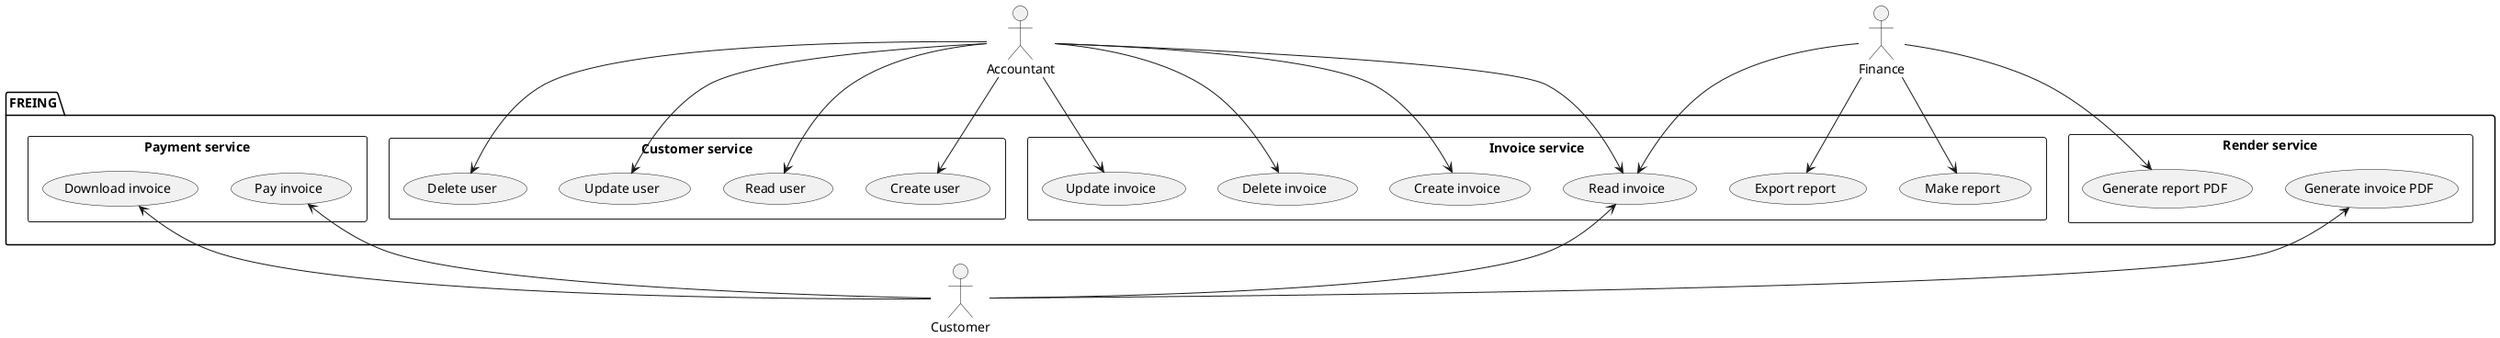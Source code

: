 @startuml
top to bottom direction

:Accountant: as a
:Customer: as c
:Finance: as f

package "FREING" as freing {
    rectangle "Invoice service" as invoice_service {
        usecase (Create invoice) as ci
        usecase (Read invoice) as ri
        usecase (Update invoice) as ui
        usecase (Delete invoice) as di
        usecase (Make report) as mr
        usecase (Export report) as er
    }
    rectangle "Customer service" as customer_service {
        usecase (Create user) as cu
        usecase (Read user) as ru
        usecase (Update user) as uu
        usecase (Delete user) as du
    }
    rectangle "Render service" as render_service {
        usecase (Generate invoice PDF) as gip
        usecase (Generate report PDF) as grp
    }
    rectangle "Payment service" as payment_service {
        usecase (Pay invoice) as pi
        usecase (Download invoice) as doi
    }
}

a --> ci
a --> ri
a --> ui
a --> di
a --> cu
a --> ru
a --> uu
a --> du

pi <-- c
ri <-- c
doi <-- c
gip <-- c

f --> ri
f --> mr
f --> er
f --> grp

@enduml